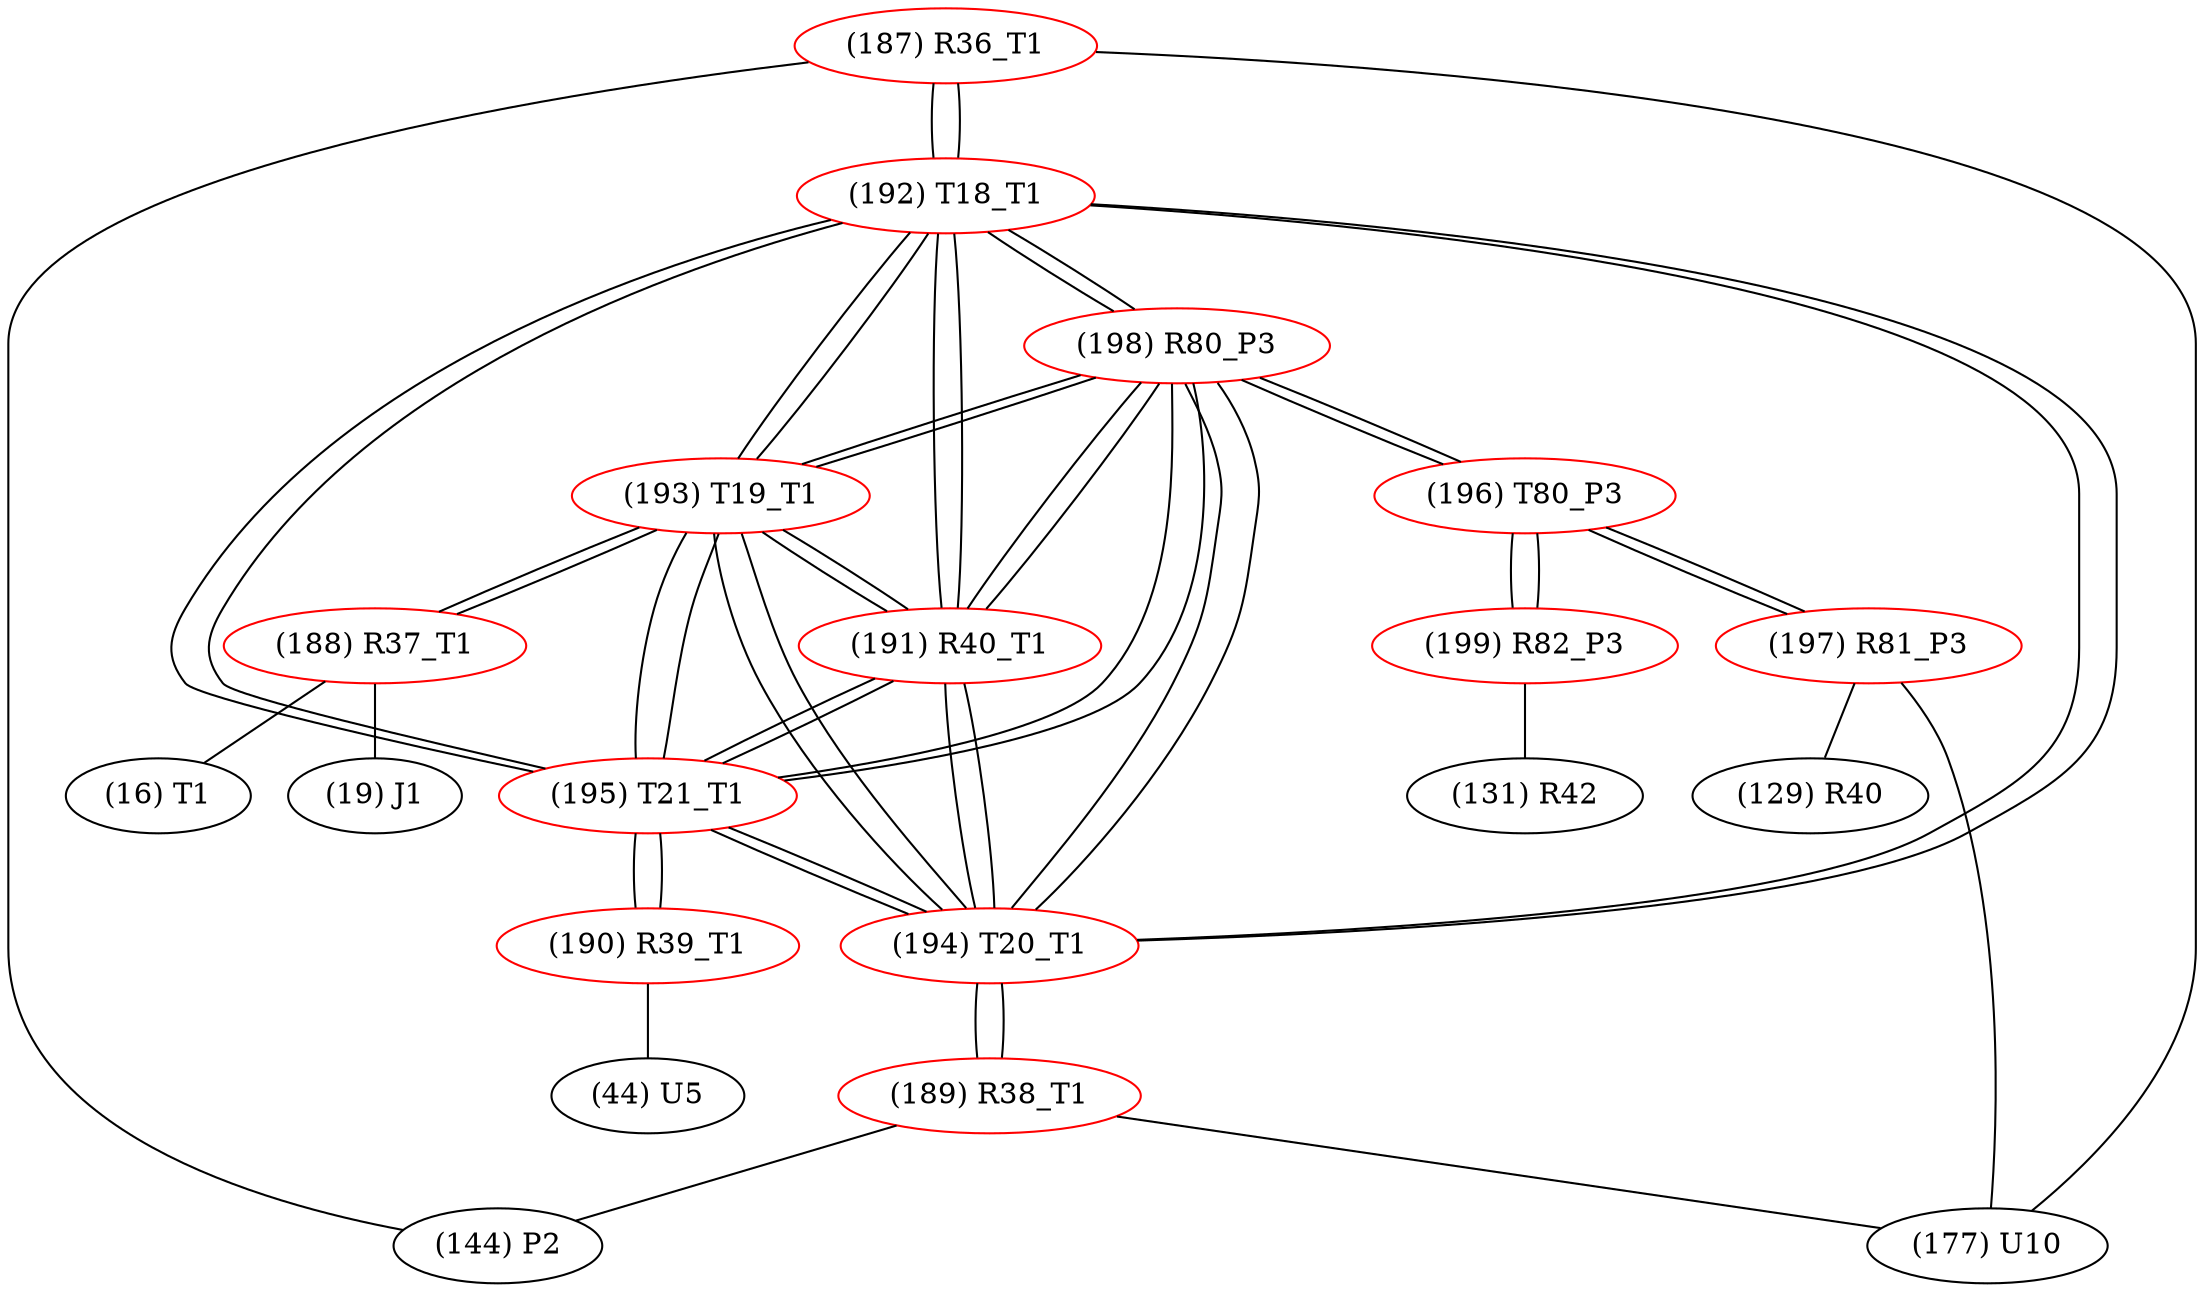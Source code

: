 graph {
	187 [label="(187) R36_T1" color=red]
	144 [label="(144) P2"]
	177 [label="(177) U10"]
	192 [label="(192) T18_T1"]
	188 [label="(188) R37_T1" color=red]
	19 [label="(19) J1"]
	16 [label="(16) T1"]
	193 [label="(193) T19_T1"]
	189 [label="(189) R38_T1" color=red]
	177 [label="(177) U10"]
	144 [label="(144) P2"]
	194 [label="(194) T20_T1"]
	190 [label="(190) R39_T1" color=red]
	44 [label="(44) U5"]
	195 [label="(195) T21_T1"]
	191 [label="(191) R40_T1" color=red]
	198 [label="(198) R80_P3"]
	192 [label="(192) T18_T1"]
	195 [label="(195) T21_T1"]
	194 [label="(194) T20_T1"]
	193 [label="(193) T19_T1"]
	192 [label="(192) T18_T1" color=red]
	187 [label="(187) R36_T1"]
	198 [label="(198) R80_P3"]
	195 [label="(195) T21_T1"]
	194 [label="(194) T20_T1"]
	193 [label="(193) T19_T1"]
	191 [label="(191) R40_T1"]
	193 [label="(193) T19_T1" color=red]
	188 [label="(188) R37_T1"]
	198 [label="(198) R80_P3"]
	192 [label="(192) T18_T1"]
	195 [label="(195) T21_T1"]
	194 [label="(194) T20_T1"]
	191 [label="(191) R40_T1"]
	194 [label="(194) T20_T1" color=red]
	189 [label="(189) R38_T1"]
	198 [label="(198) R80_P3"]
	192 [label="(192) T18_T1"]
	195 [label="(195) T21_T1"]
	193 [label="(193) T19_T1"]
	191 [label="(191) R40_T1"]
	195 [label="(195) T21_T1" color=red]
	190 [label="(190) R39_T1"]
	198 [label="(198) R80_P3"]
	192 [label="(192) T18_T1"]
	194 [label="(194) T20_T1"]
	193 [label="(193) T19_T1"]
	191 [label="(191) R40_T1"]
	196 [label="(196) T80_P3" color=red]
	197 [label="(197) R81_P3"]
	199 [label="(199) R82_P3"]
	198 [label="(198) R80_P3"]
	197 [label="(197) R81_P3" color=red]
	129 [label="(129) R40"]
	177 [label="(177) U10"]
	196 [label="(196) T80_P3"]
	198 [label="(198) R80_P3" color=red]
	192 [label="(192) T18_T1"]
	195 [label="(195) T21_T1"]
	194 [label="(194) T20_T1"]
	193 [label="(193) T19_T1"]
	191 [label="(191) R40_T1"]
	196 [label="(196) T80_P3"]
	199 [label="(199) R82_P3" color=red]
	131 [label="(131) R42"]
	196 [label="(196) T80_P3"]
	187 -- 144
	187 -- 177
	187 -- 192
	188 -- 19
	188 -- 16
	188 -- 193
	189 -- 177
	189 -- 144
	189 -- 194
	190 -- 44
	190 -- 195
	191 -- 198
	191 -- 192
	191 -- 195
	191 -- 194
	191 -- 193
	192 -- 187
	192 -- 198
	192 -- 195
	192 -- 194
	192 -- 193
	192 -- 191
	193 -- 188
	193 -- 198
	193 -- 192
	193 -- 195
	193 -- 194
	193 -- 191
	194 -- 189
	194 -- 198
	194 -- 192
	194 -- 195
	194 -- 193
	194 -- 191
	195 -- 190
	195 -- 198
	195 -- 192
	195 -- 194
	195 -- 193
	195 -- 191
	196 -- 197
	196 -- 199
	196 -- 198
	197 -- 129
	197 -- 177
	197 -- 196
	198 -- 192
	198 -- 195
	198 -- 194
	198 -- 193
	198 -- 191
	198 -- 196
	199 -- 131
	199 -- 196
}